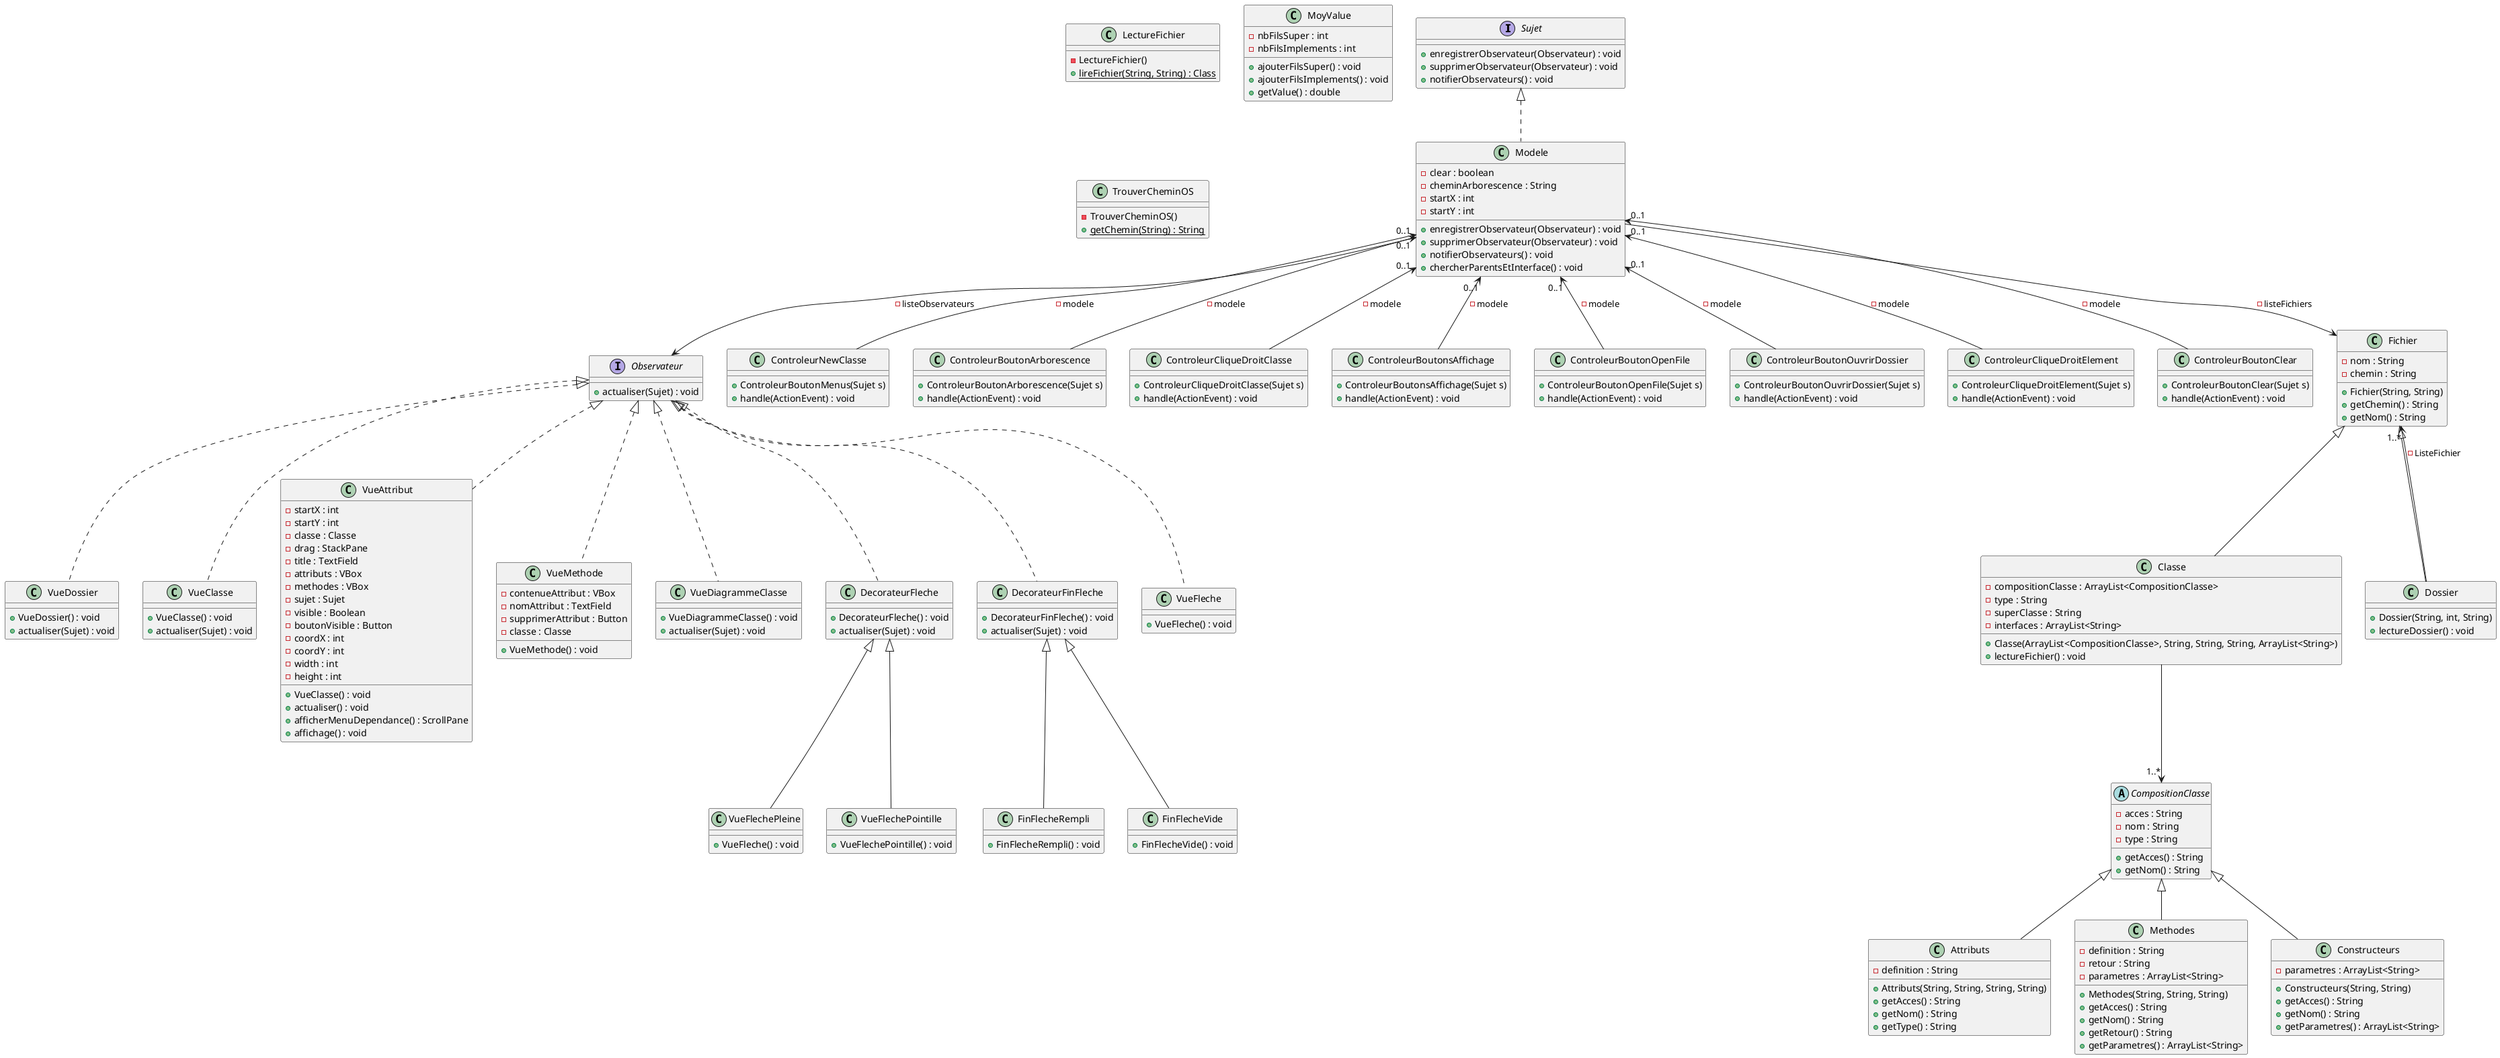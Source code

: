 @startuml Diagramme
Interface Sujet
{
    + enregistrerObservateur(Observateur) : void
    + supprimerObservateur(Observateur) : void
    + notifierObservateurs() : void
}

Interface Observateur
{
    + actualiser(Sujet) : void
}

class Modele
{
    - clear : boolean
    - cheminArborescence : String
    - startX : int
    - startY : int
    + enregistrerObservateur(Observateur) : void
    + supprimerObservateur(Observateur) : void
    + notifierObservateurs() : void
    + chercherParentsEtInterface() : void
}

Sujet <|.. Modele

class VueDossier
{
    + VueDossier() : void
    + actualiser(Sujet) : void
}

class VueClasse
{
    + VueClasse() : void
    + actualiser(Sujet) : void
}

class VueAttribut
{
    - startX : int
    - startY : int
    - classe : Classe
    - drag : StackPane
    - title : TextField
    - attributs : VBox
    - methodes : VBox
    - sujet : Sujet
    - visible : Boolean
    - boutonVisible : Button
    - coordX : int
    - coordY : int
    - width : int 
    - height : int
    + VueClasse() : void
    + actualiser() : void
    + afficherMenuDependance() : ScrollPane
    + affichage() : void
}

class VueMethode
{
    - contenueAttribut : VBox 
    - nomAttribut : TextField
    - supprimerAttribut : Button
    - classe : Classe
    + VueMethode() : void
}

class VueDiagrammeClasse
{
    + VueDiagrammeClasse() : void
    + actualiser(Sujet) : void
}
class DecorateurFleche
{
    + DecorateurFleche() : void
    + actualiser(Sujet) : void
}
class VueFlechePleine
{
    + VueFleche() : void
}
class VueFlechePointille
{
    + VueFlechePointille() : void
}
class DecorateurFinFleche
{
    + DecorateurFinFleche() : void
    + actualiser(Sujet) : void
}
class FinFlecheRempli
{
    + FinFlecheRempli() : void
}
class FinFlecheVide
{
    + FinFlecheVide() : void
}

class VueFleche
{
    + VueFleche() : void
}

Observateur <|.. VueDossier
Observateur <|.. VueClasse
Observateur <|.. VueDiagrammeClasse
Observateur <|.. DecorateurFleche
Observateur <|.. DecorateurFinFleche
Observateur <|.. VueAttribut
Observateur <|.. VueMethode
Observateur <|.. VueFleche
DecorateurFleche <|-- VueFlechePleine
DecorateurFleche <|-- VueFlechePointille
DecorateurFinFleche <|-- FinFlecheRempli
DecorateurFinFleche <|-- FinFlecheVide

class ControleurNewClasse
{
    + ControleurBoutonMenus(Sujet s)
    + handle(ActionEvent) : void
}

class ControleurBoutonArborescence
{
    + ControleurBoutonArborescence(Sujet s)
    + handle(ActionEvent) : void
}

class ControleurCliqueDroitClasse
{
    + ControleurCliqueDroitClasse(Sujet s)
    + handle(ActionEvent) : void
} 

class ControleurBoutonsAffichage
{
    + ControleurBoutonsAffichage(Sujet s)
    + handle(ActionEvent) : void
}

class ControleurBoutonOpenFile
{
    + ControleurBoutonOpenFile(Sujet s)
    + handle(ActionEvent) : void
}

class ControleurBoutonOuvrirDossier
{
    + ControleurBoutonOuvrirDossier(Sujet s)
    + handle(ActionEvent) : void
}

class ControleurCliqueDroitElement
{
    + ControleurCliqueDroitElement(Sujet s)
    + handle(ActionEvent) : void
}

class ControleurBoutonClear
{
    + ControleurBoutonClear(Sujet s)
    + handle(ActionEvent) : void
}

Modele "0..1" <-- ControleurNewClasse : -modele
Modele "0..1" <-- ControleurBoutonArborescence : -modele
Modele "0..1" <-- ControleurCliqueDroitClasse : -modele
Modele "0..1" <-- ControleurBoutonsAffichage : -modele
Modele "0..1" <-- ControleurBoutonOpenFile : -modele
Modele "0..1" <-- ControleurBoutonOuvrirDossier : -modele
Modele "0..1" <-- ControleurCliqueDroitElement : -modele
Modele "0..1" <-- ControleurBoutonClear : -modele

class Fichier
{
    - nom : String
    - chemin : String
    + Fichier(String, String)
    + getChemin() : String
    + getNom() : String
}

class Classe
{
    - compositionClasse : ArrayList<CompositionClasse>
    - type : String
    - superClasse : String
    - interfaces : ArrayList<String>
    + Classe(ArrayList<CompositionClasse>, String, String, String, ArrayList<String>)
    + lectureFichier() : void
}

class Dossier
{
    + Dossier(String, int, String)
    + lectureDossier() : void
}

abstract CompositionClasse
{
    - acces : String
    - nom : String
    - type : String
    + getAcces() : String
    + getNom() : String
}

class Attributs
{
    - definition : String
    + Attributs(String, String, String, String)
    + getAcces() : String
    + getNom() : String
    + getType() : String
}

class Methodes
{
    - definition : String
    - retour : String
    - parametres : ArrayList<String>
    + Methodes(String, String, String)
    + getAcces() : String
    + getNom() : String
    + getRetour() : String
    + getParametres() : ArrayList<String>
}

class Constructeurs
{
    - parametres : ArrayList<String>
    + Constructeurs(String, String)
    + getAcces() : String
    + getNom() : String
    + getParametres() : ArrayList<String>
}

class LectureFichier
{
    - LectureFichier()
    + {static} lireFichier(String, String) : Class
}

class MoyValue
{
    - nbFilsSuper : int
    - nbFilsImplements : int
    + ajouterFilsSuper() : void
    + ajouterFilsImplements() : void
    + getValue() : double
}

class TrouverCheminOS
{
    - TrouverCheminOS()
    + {static} getChemin(String) : String
}

CompositionClasse <|-- Attributs
CompositionClasse <|-- Methodes
CompositionClasse <|-- Constructeurs

Classe --> "1..*" CompositionClasse



Fichier <|-- Dossier
Dossier --> "1..*" Fichier : -ListeFichier
Fichier <|-- Classe

Modele --> Fichier : - listeFichiers
Modele --> Observateur : - listeObservateurs

@enduml